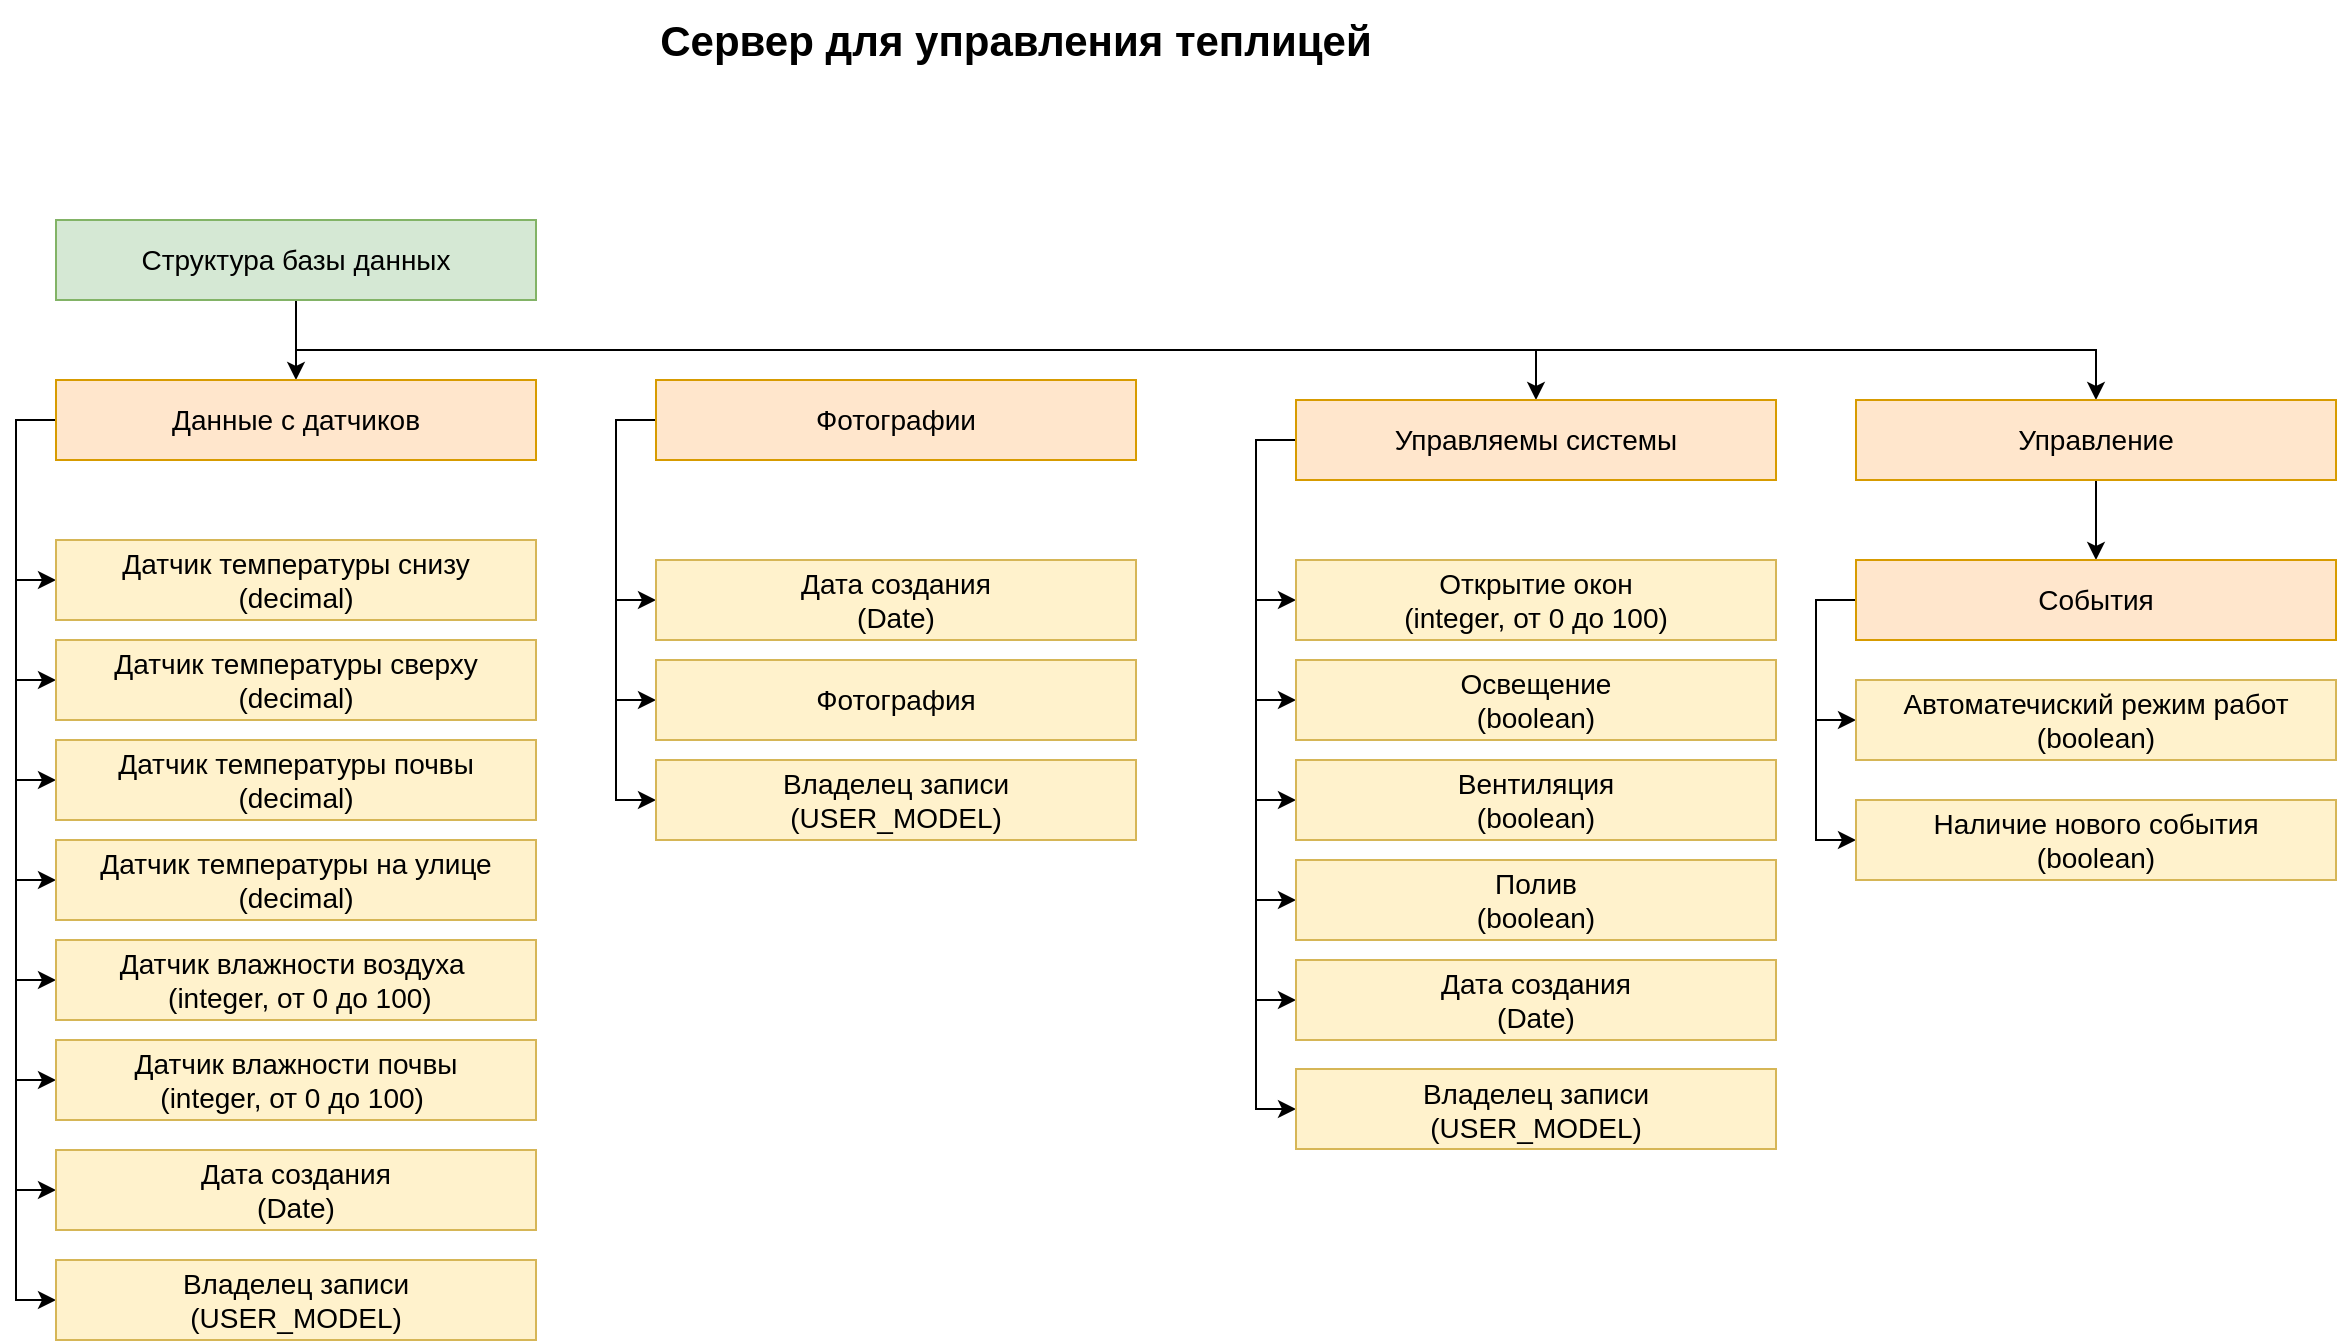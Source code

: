 <mxfile version="16.5.1" type="device"><diagram id="BLcBi-BhDIoyjyZTUb_H" name="Страница 1"><mxGraphModel dx="1483" dy="927" grid="1" gridSize="10" guides="1" tooltips="1" connect="1" arrows="1" fold="1" page="1" pageScale="1" pageWidth="827" pageHeight="1169" math="0" shadow="0"><root><mxCell id="0"/><mxCell id="1" parent="0"/><mxCell id="dGxRMYVm7YwwpF9r1vhe-16" style="edgeStyle=orthogonalEdgeStyle;rounded=0;orthogonalLoop=1;jettySize=auto;html=1;exitX=0.5;exitY=1;exitDx=0;exitDy=0;entryX=0.5;entryY=0;entryDx=0;entryDy=0;fontSize=21;" edge="1" parent="1" source="dGxRMYVm7YwwpF9r1vhe-2" target="dGxRMYVm7YwwpF9r1vhe-3"><mxGeometry relative="1" as="geometry"/></mxCell><mxCell id="dGxRMYVm7YwwpF9r1vhe-17" style="edgeStyle=orthogonalEdgeStyle;rounded=0;orthogonalLoop=1;jettySize=auto;html=1;exitX=0.5;exitY=1;exitDx=0;exitDy=0;entryX=0.5;entryY=0;entryDx=0;entryDy=0;fontSize=21;" edge="1" parent="1" source="dGxRMYVm7YwwpF9r1vhe-2" target="dGxRMYVm7YwwpF9r1vhe-10"><mxGeometry relative="1" as="geometry"/></mxCell><mxCell id="dGxRMYVm7YwwpF9r1vhe-35" style="edgeStyle=orthogonalEdgeStyle;rounded=0;orthogonalLoop=1;jettySize=auto;html=1;exitX=0.5;exitY=1;exitDx=0;exitDy=0;fontSize=21;" edge="1" parent="1" source="dGxRMYVm7YwwpF9r1vhe-2" target="dGxRMYVm7YwwpF9r1vhe-29"><mxGeometry relative="1" as="geometry"/></mxCell><mxCell id="dGxRMYVm7YwwpF9r1vhe-2" value="Структура базы данных" style="rounded=0;whiteSpace=wrap;html=1;fontSize=14;fillColor=#d5e8d4;strokeColor=#82b366;" vertex="1" parent="1"><mxGeometry x="40" y="120" width="240" height="40" as="geometry"/></mxCell><mxCell id="dGxRMYVm7YwwpF9r1vhe-18" style="edgeStyle=orthogonalEdgeStyle;rounded=0;orthogonalLoop=1;jettySize=auto;html=1;exitX=0;exitY=0.5;exitDx=0;exitDy=0;entryX=0;entryY=0.5;entryDx=0;entryDy=0;fontSize=21;" edge="1" parent="1" source="dGxRMYVm7YwwpF9r1vhe-3" target="dGxRMYVm7YwwpF9r1vhe-4"><mxGeometry relative="1" as="geometry"/></mxCell><mxCell id="dGxRMYVm7YwwpF9r1vhe-19" style="edgeStyle=orthogonalEdgeStyle;rounded=0;orthogonalLoop=1;jettySize=auto;html=1;exitX=0;exitY=0.5;exitDx=0;exitDy=0;entryX=0;entryY=0.5;entryDx=0;entryDy=0;fontSize=21;" edge="1" parent="1" source="dGxRMYVm7YwwpF9r1vhe-3" target="dGxRMYVm7YwwpF9r1vhe-5"><mxGeometry relative="1" as="geometry"/></mxCell><mxCell id="dGxRMYVm7YwwpF9r1vhe-20" style="edgeStyle=orthogonalEdgeStyle;rounded=0;orthogonalLoop=1;jettySize=auto;html=1;exitX=0;exitY=0.5;exitDx=0;exitDy=0;entryX=0;entryY=0.5;entryDx=0;entryDy=0;fontSize=21;" edge="1" parent="1" source="dGxRMYVm7YwwpF9r1vhe-3" target="dGxRMYVm7YwwpF9r1vhe-6"><mxGeometry relative="1" as="geometry"/></mxCell><mxCell id="dGxRMYVm7YwwpF9r1vhe-21" style="edgeStyle=orthogonalEdgeStyle;rounded=0;orthogonalLoop=1;jettySize=auto;html=1;exitX=0;exitY=0.5;exitDx=0;exitDy=0;entryX=0;entryY=0.5;entryDx=0;entryDy=0;fontSize=21;" edge="1" parent="1" source="dGxRMYVm7YwwpF9r1vhe-3" target="dGxRMYVm7YwwpF9r1vhe-7"><mxGeometry relative="1" as="geometry"/></mxCell><mxCell id="dGxRMYVm7YwwpF9r1vhe-22" style="edgeStyle=orthogonalEdgeStyle;rounded=0;orthogonalLoop=1;jettySize=auto;html=1;exitX=0;exitY=0.5;exitDx=0;exitDy=0;entryX=0;entryY=0.5;entryDx=0;entryDy=0;fontSize=21;" edge="1" parent="1" source="dGxRMYVm7YwwpF9r1vhe-3" target="dGxRMYVm7YwwpF9r1vhe-8"><mxGeometry relative="1" as="geometry"/></mxCell><mxCell id="dGxRMYVm7YwwpF9r1vhe-23" style="edgeStyle=orthogonalEdgeStyle;rounded=0;orthogonalLoop=1;jettySize=auto;html=1;exitX=0;exitY=0.5;exitDx=0;exitDy=0;entryX=0;entryY=0.5;entryDx=0;entryDy=0;fontSize=21;" edge="1" parent="1" source="dGxRMYVm7YwwpF9r1vhe-3" target="dGxRMYVm7YwwpF9r1vhe-9"><mxGeometry relative="1" as="geometry"/></mxCell><mxCell id="dGxRMYVm7YwwpF9r1vhe-66" style="edgeStyle=orthogonalEdgeStyle;rounded=0;orthogonalLoop=1;jettySize=auto;html=1;exitX=0;exitY=0.5;exitDx=0;exitDy=0;entryX=0;entryY=0.5;entryDx=0;entryDy=0;fontSize=21;" edge="1" parent="1" source="dGxRMYVm7YwwpF9r1vhe-3" target="dGxRMYVm7YwwpF9r1vhe-65"><mxGeometry relative="1" as="geometry"/></mxCell><mxCell id="dGxRMYVm7YwwpF9r1vhe-71" style="edgeStyle=orthogonalEdgeStyle;rounded=0;orthogonalLoop=1;jettySize=auto;html=1;exitX=0;exitY=0.5;exitDx=0;exitDy=0;entryX=0;entryY=0.5;entryDx=0;entryDy=0;fontSize=21;" edge="1" parent="1" source="dGxRMYVm7YwwpF9r1vhe-3" target="dGxRMYVm7YwwpF9r1vhe-69"><mxGeometry relative="1" as="geometry"/></mxCell><mxCell id="dGxRMYVm7YwwpF9r1vhe-3" value="Данные с датчиков" style="rounded=0;whiteSpace=wrap;html=1;fontSize=14;fillColor=#ffe6cc;strokeColor=#d79b00;" vertex="1" parent="1"><mxGeometry x="40" y="200" width="240" height="40" as="geometry"/></mxCell><mxCell id="dGxRMYVm7YwwpF9r1vhe-4" value="Датчик температуры снизу &lt;br&gt;(decimal)" style="rounded=0;whiteSpace=wrap;html=1;fontSize=14;fillColor=#fff2cc;strokeColor=#d6b656;" vertex="1" parent="1"><mxGeometry x="40" y="280" width="240" height="40" as="geometry"/></mxCell><mxCell id="dGxRMYVm7YwwpF9r1vhe-5" value="Датчик температуры сверху&lt;br&gt;(decimal)" style="rounded=0;whiteSpace=wrap;html=1;fontSize=14;fillColor=#fff2cc;strokeColor=#d6b656;" vertex="1" parent="1"><mxGeometry x="40" y="330" width="240" height="40" as="geometry"/></mxCell><mxCell id="dGxRMYVm7YwwpF9r1vhe-6" value="Датчик температуры почвы&lt;br&gt;(decimal)" style="rounded=0;whiteSpace=wrap;html=1;fontSize=14;fillColor=#fff2cc;strokeColor=#d6b656;" vertex="1" parent="1"><mxGeometry x="40" y="380" width="240" height="40" as="geometry"/></mxCell><mxCell id="dGxRMYVm7YwwpF9r1vhe-7" value="Датчик температуры на улице&lt;br&gt;(decimal)" style="rounded=0;whiteSpace=wrap;html=1;fontSize=14;fillColor=#fff2cc;strokeColor=#d6b656;" vertex="1" parent="1"><mxGeometry x="40" y="430" width="240" height="40" as="geometry"/></mxCell><mxCell id="dGxRMYVm7YwwpF9r1vhe-8" value="Датчик влажности воздуха&amp;nbsp;&lt;br&gt;&amp;nbsp;(integer, от 0 до 100)" style="rounded=0;whiteSpace=wrap;html=1;fontSize=14;fillColor=#fff2cc;strokeColor=#d6b656;" vertex="1" parent="1"><mxGeometry x="40" y="480" width="240" height="40" as="geometry"/></mxCell><mxCell id="dGxRMYVm7YwwpF9r1vhe-9" value="Датчик влажности почвы&lt;br&gt;(integer, от 0 до 100)&amp;nbsp;" style="rounded=0;whiteSpace=wrap;html=1;fontSize=14;fillColor=#fff2cc;strokeColor=#d6b656;" vertex="1" parent="1"><mxGeometry x="40" y="530" width="240" height="40" as="geometry"/></mxCell><mxCell id="dGxRMYVm7YwwpF9r1vhe-24" style="edgeStyle=orthogonalEdgeStyle;rounded=0;orthogonalLoop=1;jettySize=auto;html=1;exitX=0;exitY=0.5;exitDx=0;exitDy=0;entryX=0;entryY=0.5;entryDx=0;entryDy=0;fontSize=21;" edge="1" parent="1" source="dGxRMYVm7YwwpF9r1vhe-10" target="dGxRMYVm7YwwpF9r1vhe-11"><mxGeometry relative="1" as="geometry"/></mxCell><mxCell id="dGxRMYVm7YwwpF9r1vhe-25" style="edgeStyle=orthogonalEdgeStyle;rounded=0;orthogonalLoop=1;jettySize=auto;html=1;exitX=0;exitY=0.5;exitDx=0;exitDy=0;entryX=0;entryY=0.5;entryDx=0;entryDy=0;fontSize=21;" edge="1" parent="1" source="dGxRMYVm7YwwpF9r1vhe-10" target="dGxRMYVm7YwwpF9r1vhe-12"><mxGeometry relative="1" as="geometry"/></mxCell><mxCell id="dGxRMYVm7YwwpF9r1vhe-26" style="edgeStyle=orthogonalEdgeStyle;rounded=0;orthogonalLoop=1;jettySize=auto;html=1;exitX=0;exitY=0.5;exitDx=0;exitDy=0;entryX=0;entryY=0.5;entryDx=0;entryDy=0;fontSize=21;" edge="1" parent="1" source="dGxRMYVm7YwwpF9r1vhe-10" target="dGxRMYVm7YwwpF9r1vhe-13"><mxGeometry relative="1" as="geometry"/></mxCell><mxCell id="dGxRMYVm7YwwpF9r1vhe-27" style="edgeStyle=orthogonalEdgeStyle;rounded=0;orthogonalLoop=1;jettySize=auto;html=1;exitX=0;exitY=0.5;exitDx=0;exitDy=0;entryX=0;entryY=0.5;entryDx=0;entryDy=0;fontSize=21;" edge="1" parent="1" source="dGxRMYVm7YwwpF9r1vhe-10" target="dGxRMYVm7YwwpF9r1vhe-14"><mxGeometry relative="1" as="geometry"/></mxCell><mxCell id="dGxRMYVm7YwwpF9r1vhe-68" style="edgeStyle=orthogonalEdgeStyle;rounded=0;orthogonalLoop=1;jettySize=auto;html=1;exitX=0;exitY=0.5;exitDx=0;exitDy=0;entryX=0;entryY=0.5;entryDx=0;entryDy=0;fontSize=21;" edge="1" parent="1" source="dGxRMYVm7YwwpF9r1vhe-10" target="dGxRMYVm7YwwpF9r1vhe-67"><mxGeometry relative="1" as="geometry"/></mxCell><mxCell id="dGxRMYVm7YwwpF9r1vhe-75" style="edgeStyle=orthogonalEdgeStyle;rounded=0;orthogonalLoop=1;jettySize=auto;html=1;exitX=0;exitY=0.5;exitDx=0;exitDy=0;entryX=0;entryY=0.5;entryDx=0;entryDy=0;fontSize=21;" edge="1" parent="1" source="dGxRMYVm7YwwpF9r1vhe-10" target="dGxRMYVm7YwwpF9r1vhe-74"><mxGeometry relative="1" as="geometry"/></mxCell><mxCell id="dGxRMYVm7YwwpF9r1vhe-10" value="Управляемы системы" style="rounded=0;whiteSpace=wrap;html=1;fontSize=14;fillColor=#ffe6cc;strokeColor=#d79b00;" vertex="1" parent="1"><mxGeometry x="660" y="210" width="240" height="40" as="geometry"/></mxCell><mxCell id="dGxRMYVm7YwwpF9r1vhe-11" value="Открытие окон&lt;br&gt;(integer, от 0 до 100)" style="rounded=0;whiteSpace=wrap;html=1;fontSize=14;fillColor=#fff2cc;strokeColor=#d6b656;" vertex="1" parent="1"><mxGeometry x="660" y="290" width="240" height="40" as="geometry"/></mxCell><mxCell id="dGxRMYVm7YwwpF9r1vhe-12" value="Освещение&lt;br&gt;(boolean)" style="rounded=0;whiteSpace=wrap;html=1;fontSize=14;fillColor=#fff2cc;strokeColor=#d6b656;" vertex="1" parent="1"><mxGeometry x="660" y="340" width="240" height="40" as="geometry"/></mxCell><mxCell id="dGxRMYVm7YwwpF9r1vhe-13" value="Вентиляция&lt;br&gt;(boolean)" style="rounded=0;whiteSpace=wrap;html=1;fontSize=14;fillColor=#fff2cc;strokeColor=#d6b656;" vertex="1" parent="1"><mxGeometry x="660" y="390" width="240" height="40" as="geometry"/></mxCell><mxCell id="dGxRMYVm7YwwpF9r1vhe-14" value="Полив&lt;br&gt;(boolean)" style="rounded=0;whiteSpace=wrap;html=1;fontSize=14;fillColor=#fff2cc;strokeColor=#d6b656;" vertex="1" parent="1"><mxGeometry x="660" y="440" width="240" height="40" as="geometry"/></mxCell><mxCell id="dGxRMYVm7YwwpF9r1vhe-15" value="&lt;b&gt;&lt;font style=&quot;font-size: 21px&quot;&gt;Сервер для управления теплицей&lt;/font&gt;&lt;/b&gt;" style="text;html=1;strokeColor=none;fillColor=none;align=center;verticalAlign=middle;whiteSpace=wrap;rounded=0;fontSize=14;" vertex="1" parent="1"><mxGeometry x="320" y="10" width="400" height="40" as="geometry"/></mxCell><mxCell id="dGxRMYVm7YwwpF9r1vhe-36" style="edgeStyle=orthogonalEdgeStyle;rounded=0;orthogonalLoop=1;jettySize=auto;html=1;exitX=0.5;exitY=1;exitDx=0;exitDy=0;entryX=0.5;entryY=0;entryDx=0;entryDy=0;fontSize=21;" edge="1" parent="1" source="dGxRMYVm7YwwpF9r1vhe-29" target="dGxRMYVm7YwwpF9r1vhe-31"><mxGeometry relative="1" as="geometry"/></mxCell><mxCell id="dGxRMYVm7YwwpF9r1vhe-29" value="Управление" style="rounded=0;whiteSpace=wrap;html=1;fontSize=14;fillColor=#ffe6cc;strokeColor=#d79b00;" vertex="1" parent="1"><mxGeometry x="940" y="210" width="240" height="40" as="geometry"/></mxCell><mxCell id="dGxRMYVm7YwwpF9r1vhe-46" style="edgeStyle=orthogonalEdgeStyle;rounded=0;orthogonalLoop=1;jettySize=auto;html=1;exitX=0;exitY=0.5;exitDx=0;exitDy=0;entryX=0;entryY=0.5;entryDx=0;entryDy=0;fontSize=21;" edge="1" parent="1" source="dGxRMYVm7YwwpF9r1vhe-31" target="dGxRMYVm7YwwpF9r1vhe-33"><mxGeometry relative="1" as="geometry"/></mxCell><mxCell id="dGxRMYVm7YwwpF9r1vhe-47" style="edgeStyle=orthogonalEdgeStyle;rounded=0;orthogonalLoop=1;jettySize=auto;html=1;exitX=0;exitY=0.5;exitDx=0;exitDy=0;entryX=0;entryY=0.5;entryDx=0;entryDy=0;fontSize=21;" edge="1" parent="1" source="dGxRMYVm7YwwpF9r1vhe-31" target="dGxRMYVm7YwwpF9r1vhe-34"><mxGeometry relative="1" as="geometry"/></mxCell><mxCell id="dGxRMYVm7YwwpF9r1vhe-31" value="События" style="rounded=0;whiteSpace=wrap;html=1;fontSize=14;fillColor=#ffe6cc;strokeColor=#d79b00;" vertex="1" parent="1"><mxGeometry x="940" y="290" width="240" height="40" as="geometry"/></mxCell><mxCell id="dGxRMYVm7YwwpF9r1vhe-33" value="Автоматечиский режим работ&lt;br&gt;(boolean)" style="rounded=0;whiteSpace=wrap;html=1;fontSize=14;fillColor=#fff2cc;strokeColor=#d6b656;" vertex="1" parent="1"><mxGeometry x="940" y="350" width="240" height="40" as="geometry"/></mxCell><mxCell id="dGxRMYVm7YwwpF9r1vhe-34" value="Наличие нового события&lt;br&gt;(boolean)" style="rounded=0;whiteSpace=wrap;html=1;fontSize=14;fillColor=#fff2cc;strokeColor=#d6b656;" vertex="1" parent="1"><mxGeometry x="940" y="410" width="240" height="40" as="geometry"/></mxCell><mxCell id="dGxRMYVm7YwwpF9r1vhe-55" style="edgeStyle=orthogonalEdgeStyle;rounded=0;orthogonalLoop=1;jettySize=auto;html=1;exitX=0;exitY=0.5;exitDx=0;exitDy=0;entryX=0;entryY=0.5;entryDx=0;entryDy=0;fontSize=21;" edge="1" parent="1" source="dGxRMYVm7YwwpF9r1vhe-57" target="dGxRMYVm7YwwpF9r1vhe-62"><mxGeometry relative="1" as="geometry"/></mxCell><mxCell id="dGxRMYVm7YwwpF9r1vhe-56" style="edgeStyle=orthogonalEdgeStyle;rounded=0;orthogonalLoop=1;jettySize=auto;html=1;exitX=0;exitY=0.5;exitDx=0;exitDy=0;entryX=0;entryY=0.5;entryDx=0;entryDy=0;fontSize=21;" edge="1" parent="1" source="dGxRMYVm7YwwpF9r1vhe-57" target="dGxRMYVm7YwwpF9r1vhe-63"><mxGeometry relative="1" as="geometry"/></mxCell><mxCell id="dGxRMYVm7YwwpF9r1vhe-73" style="edgeStyle=orthogonalEdgeStyle;rounded=0;orthogonalLoop=1;jettySize=auto;html=1;exitX=0;exitY=0.5;exitDx=0;exitDy=0;entryX=0;entryY=0.5;entryDx=0;entryDy=0;fontSize=21;" edge="1" parent="1" source="dGxRMYVm7YwwpF9r1vhe-57" target="dGxRMYVm7YwwpF9r1vhe-72"><mxGeometry relative="1" as="geometry"/></mxCell><mxCell id="dGxRMYVm7YwwpF9r1vhe-57" value="Фотографии" style="rounded=0;whiteSpace=wrap;html=1;fontSize=14;fillColor=#ffe6cc;strokeColor=#d79b00;" vertex="1" parent="1"><mxGeometry x="340" y="200" width="240" height="40" as="geometry"/></mxCell><mxCell id="dGxRMYVm7YwwpF9r1vhe-62" value="Дата создания&lt;br&gt;(Date)" style="rounded=0;whiteSpace=wrap;html=1;fontSize=14;fillColor=#fff2cc;strokeColor=#d6b656;" vertex="1" parent="1"><mxGeometry x="340" y="290" width="240" height="40" as="geometry"/></mxCell><mxCell id="dGxRMYVm7YwwpF9r1vhe-63" value="Фотография" style="rounded=0;whiteSpace=wrap;html=1;fontSize=14;fillColor=#fff2cc;strokeColor=#d6b656;" vertex="1" parent="1"><mxGeometry x="340" y="340" width="240" height="40" as="geometry"/></mxCell><mxCell id="dGxRMYVm7YwwpF9r1vhe-65" value="Дата создания&lt;br&gt;(Date)" style="rounded=0;whiteSpace=wrap;html=1;fontSize=14;fillColor=#fff2cc;strokeColor=#d6b656;" vertex="1" parent="1"><mxGeometry x="40" y="585" width="240" height="40" as="geometry"/></mxCell><mxCell id="dGxRMYVm7YwwpF9r1vhe-67" value="Дата создания&lt;br&gt;(Date)" style="rounded=0;whiteSpace=wrap;html=1;fontSize=14;fillColor=#fff2cc;strokeColor=#d6b656;" vertex="1" parent="1"><mxGeometry x="660" y="490" width="240" height="40" as="geometry"/></mxCell><mxCell id="dGxRMYVm7YwwpF9r1vhe-69" value="Владелец записи&lt;br&gt;(USER_MODEL)" style="rounded=0;whiteSpace=wrap;html=1;fontSize=14;fillColor=#fff2cc;strokeColor=#d6b656;" vertex="1" parent="1"><mxGeometry x="40" y="640" width="240" height="40" as="geometry"/></mxCell><mxCell id="dGxRMYVm7YwwpF9r1vhe-72" value="Владелец записи&lt;br&gt;(USER_MODEL)" style="rounded=0;whiteSpace=wrap;html=1;fontSize=14;fillColor=#fff2cc;strokeColor=#d6b656;" vertex="1" parent="1"><mxGeometry x="340" y="390" width="240" height="40" as="geometry"/></mxCell><mxCell id="dGxRMYVm7YwwpF9r1vhe-74" value="Владелец записи&lt;br&gt;(USER_MODEL)" style="rounded=0;whiteSpace=wrap;html=1;fontSize=14;fillColor=#fff2cc;strokeColor=#d6b656;" vertex="1" parent="1"><mxGeometry x="660" y="544.5" width="240" height="40" as="geometry"/></mxCell></root></mxGraphModel></diagram></mxfile>